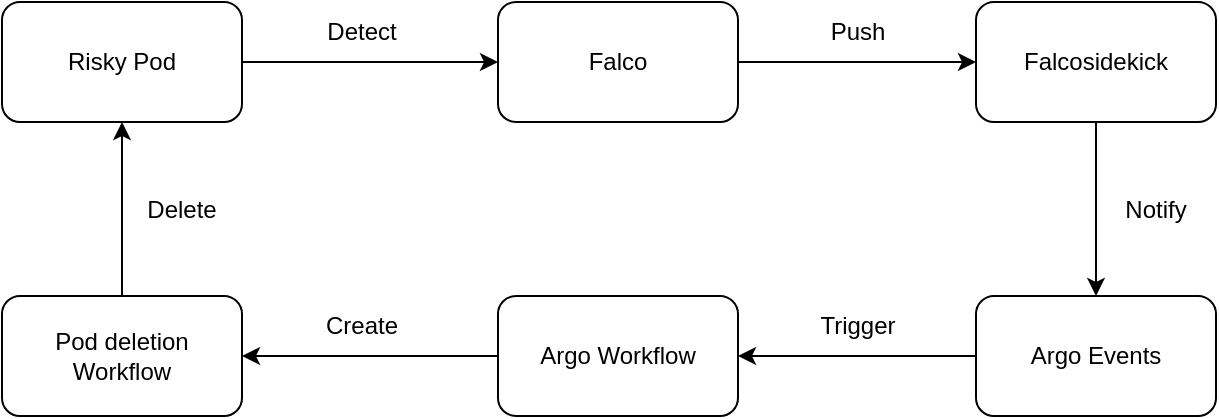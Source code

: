 <mxfile version="24.7.17">
  <diagram name="第 1 页" id="2TGhdvnlvVcM1quMlaA_">
    <mxGraphModel dx="1185" dy="684" grid="0" gridSize="10" guides="1" tooltips="1" connect="1" arrows="1" fold="1" page="1" pageScale="1" pageWidth="1169" pageHeight="827" math="0" shadow="0">
      <root>
        <mxCell id="0" />
        <mxCell id="1" parent="0" />
        <mxCell id="RuRYFFwj7SyPt5kCTcYM-8" style="edgeStyle=orthogonalEdgeStyle;rounded=0;orthogonalLoop=1;jettySize=auto;html=1;" parent="1" source="RuRYFFwj7SyPt5kCTcYM-1" target="RuRYFFwj7SyPt5kCTcYM-2" edge="1">
          <mxGeometry relative="1" as="geometry" />
        </mxCell>
        <mxCell id="RuRYFFwj7SyPt5kCTcYM-1" value="Risky Pod" style="rounded=1;whiteSpace=wrap;html=1;fillColor=none;" parent="1" vertex="1">
          <mxGeometry x="281" y="310" width="120" height="60" as="geometry" />
        </mxCell>
        <mxCell id="RuRYFFwj7SyPt5kCTcYM-9" style="edgeStyle=orthogonalEdgeStyle;rounded=0;orthogonalLoop=1;jettySize=auto;html=1;" parent="1" source="RuRYFFwj7SyPt5kCTcYM-2" target="RuRYFFwj7SyPt5kCTcYM-3" edge="1">
          <mxGeometry relative="1" as="geometry" />
        </mxCell>
        <mxCell id="RuRYFFwj7SyPt5kCTcYM-2" value="Falco" style="rounded=1;whiteSpace=wrap;html=1;fillColor=none;" parent="1" vertex="1">
          <mxGeometry x="529" y="310" width="120" height="60" as="geometry" />
        </mxCell>
        <mxCell id="RuRYFFwj7SyPt5kCTcYM-10" style="edgeStyle=orthogonalEdgeStyle;rounded=0;orthogonalLoop=1;jettySize=auto;html=1;" parent="1" source="RuRYFFwj7SyPt5kCTcYM-3" target="RuRYFFwj7SyPt5kCTcYM-4" edge="1">
          <mxGeometry relative="1" as="geometry" />
        </mxCell>
        <mxCell id="RuRYFFwj7SyPt5kCTcYM-3" value="Falcosidekick" style="rounded=1;whiteSpace=wrap;html=1;fillColor=none;" parent="1" vertex="1">
          <mxGeometry x="768" y="310" width="120" height="60" as="geometry" />
        </mxCell>
        <mxCell id="RuRYFFwj7SyPt5kCTcYM-11" style="edgeStyle=orthogonalEdgeStyle;rounded=0;orthogonalLoop=1;jettySize=auto;html=1;" parent="1" source="RuRYFFwj7SyPt5kCTcYM-4" target="RuRYFFwj7SyPt5kCTcYM-5" edge="1">
          <mxGeometry relative="1" as="geometry" />
        </mxCell>
        <mxCell id="RuRYFFwj7SyPt5kCTcYM-4" value="Argo Events" style="rounded=1;whiteSpace=wrap;html=1;fillColor=none;" parent="1" vertex="1">
          <mxGeometry x="768" y="457" width="120" height="60" as="geometry" />
        </mxCell>
        <mxCell id="RuRYFFwj7SyPt5kCTcYM-13" style="edgeStyle=orthogonalEdgeStyle;rounded=0;orthogonalLoop=1;jettySize=auto;html=1;" parent="1" source="RuRYFFwj7SyPt5kCTcYM-5" target="RuRYFFwj7SyPt5kCTcYM-12" edge="1">
          <mxGeometry relative="1" as="geometry" />
        </mxCell>
        <mxCell id="RuRYFFwj7SyPt5kCTcYM-5" value="Argo Workflow" style="rounded=1;whiteSpace=wrap;html=1;fillColor=none;" parent="1" vertex="1">
          <mxGeometry x="529" y="457" width="120" height="60" as="geometry" />
        </mxCell>
        <mxCell id="RuRYFFwj7SyPt5kCTcYM-14" style="edgeStyle=orthogonalEdgeStyle;rounded=0;orthogonalLoop=1;jettySize=auto;html=1;" parent="1" source="RuRYFFwj7SyPt5kCTcYM-12" target="RuRYFFwj7SyPt5kCTcYM-1" edge="1">
          <mxGeometry relative="1" as="geometry" />
        </mxCell>
        <mxCell id="RuRYFFwj7SyPt5kCTcYM-12" value="Pod deletion&lt;br&gt;Workflow" style="rounded=1;whiteSpace=wrap;html=1;fillColor=none;" parent="1" vertex="1">
          <mxGeometry x="281" y="457" width="120" height="60" as="geometry" />
        </mxCell>
        <mxCell id="RuRYFFwj7SyPt5kCTcYM-15" value="Detect" style="text;html=1;align=center;verticalAlign=middle;whiteSpace=wrap;rounded=0;" parent="1" vertex="1">
          <mxGeometry x="431" y="310" width="60" height="30" as="geometry" />
        </mxCell>
        <mxCell id="RuRYFFwj7SyPt5kCTcYM-16" value="Push" style="text;html=1;align=center;verticalAlign=middle;whiteSpace=wrap;rounded=0;" parent="1" vertex="1">
          <mxGeometry x="679" y="310" width="60" height="30" as="geometry" />
        </mxCell>
        <mxCell id="RuRYFFwj7SyPt5kCTcYM-17" value="Notify" style="text;html=1;align=center;verticalAlign=middle;whiteSpace=wrap;rounded=0;" parent="1" vertex="1">
          <mxGeometry x="828" y="398.5" width="60" height="30" as="geometry" />
        </mxCell>
        <mxCell id="RuRYFFwj7SyPt5kCTcYM-18" value="Trigger" style="text;html=1;align=center;verticalAlign=middle;whiteSpace=wrap;rounded=0;" parent="1" vertex="1">
          <mxGeometry x="679" y="457" width="60" height="30" as="geometry" />
        </mxCell>
        <mxCell id="RuRYFFwj7SyPt5kCTcYM-19" value="Create" style="text;html=1;align=center;verticalAlign=middle;whiteSpace=wrap;rounded=0;" parent="1" vertex="1">
          <mxGeometry x="431" y="457" width="60" height="30" as="geometry" />
        </mxCell>
        <mxCell id="RuRYFFwj7SyPt5kCTcYM-20" value="Delete" style="text;html=1;align=center;verticalAlign=middle;whiteSpace=wrap;rounded=0;" parent="1" vertex="1">
          <mxGeometry x="341" y="398.5" width="60" height="30" as="geometry" />
        </mxCell>
      </root>
    </mxGraphModel>
  </diagram>
</mxfile>

